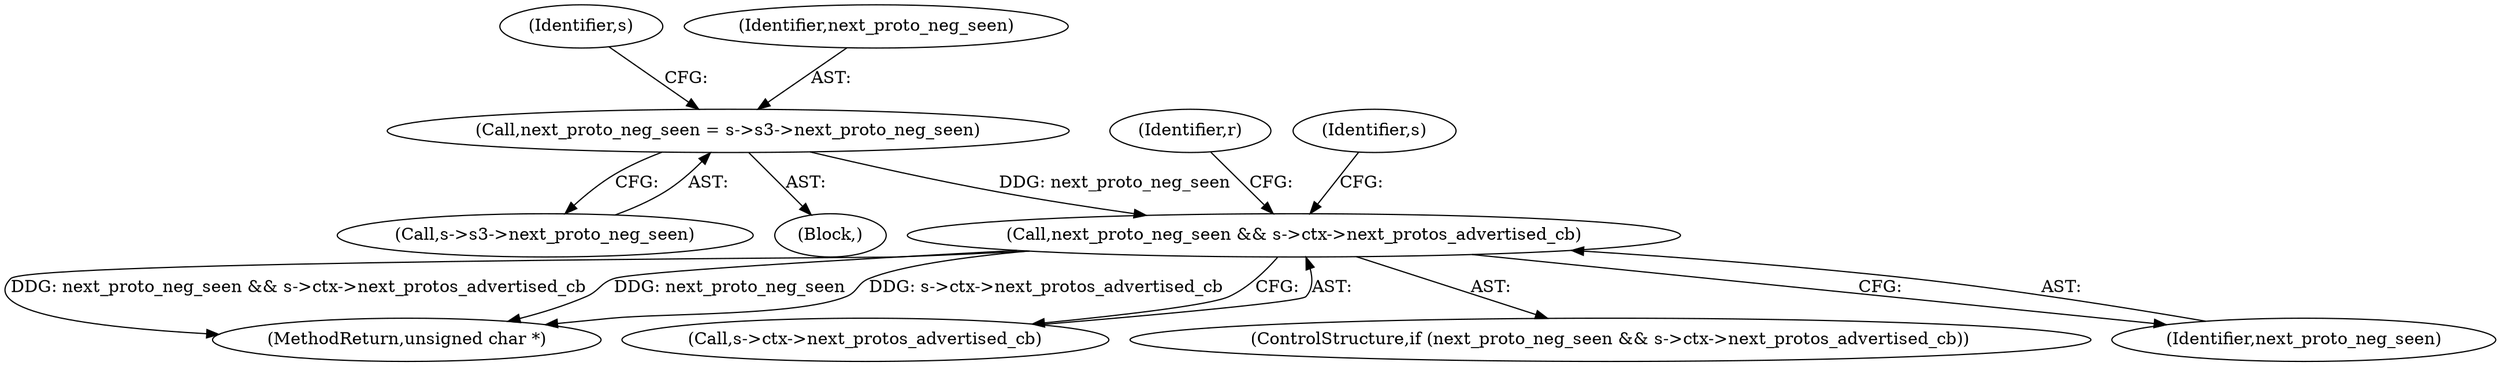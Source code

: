 digraph "0_openssl_4ad93618d26a3ea23d36ad5498ff4f59eff3a4d2_6@pointer" {
"1000550" [label="(Call,next_proto_neg_seen && s->ctx->next_protos_advertised_cb)"];
"1000535" [label="(Call,next_proto_neg_seen = s->s3->next_proto_neg_seen)"];
"1000545" [label="(Identifier,s)"];
"1000535" [label="(Call,next_proto_neg_seen = s->s3->next_proto_neg_seen)"];
"1000794" [label="(MethodReturn,unsigned char *)"];
"1000537" [label="(Call,s->s3->next_proto_neg_seen)"];
"1000552" [label="(Call,s->ctx->next_protos_advertised_cb)"];
"1000549" [label="(ControlStructure,if (next_proto_neg_seen && s->ctx->next_protos_advertised_cb))"];
"1000551" [label="(Identifier,next_proto_neg_seen)"];
"1000536" [label="(Identifier,next_proto_neg_seen)"];
"1000550" [label="(Call,next_proto_neg_seen && s->ctx->next_protos_advertised_cb)"];
"1000562" [label="(Identifier,r)"];
"1000611" [label="(Identifier,s)"];
"1000128" [label="(Block,)"];
"1000550" -> "1000549"  [label="AST: "];
"1000550" -> "1000551"  [label="CFG: "];
"1000550" -> "1000552"  [label="CFG: "];
"1000551" -> "1000550"  [label="AST: "];
"1000552" -> "1000550"  [label="AST: "];
"1000562" -> "1000550"  [label="CFG: "];
"1000611" -> "1000550"  [label="CFG: "];
"1000550" -> "1000794"  [label="DDG: next_proto_neg_seen && s->ctx->next_protos_advertised_cb"];
"1000550" -> "1000794"  [label="DDG: next_proto_neg_seen"];
"1000550" -> "1000794"  [label="DDG: s->ctx->next_protos_advertised_cb"];
"1000535" -> "1000550"  [label="DDG: next_proto_neg_seen"];
"1000535" -> "1000128"  [label="AST: "];
"1000535" -> "1000537"  [label="CFG: "];
"1000536" -> "1000535"  [label="AST: "];
"1000537" -> "1000535"  [label="AST: "];
"1000545" -> "1000535"  [label="CFG: "];
}
